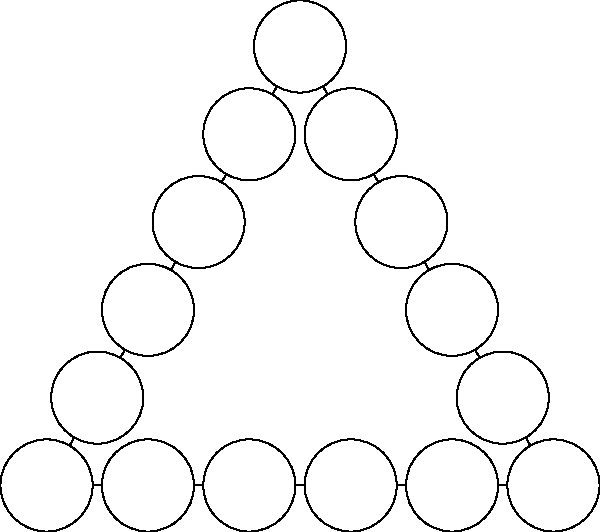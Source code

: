 size(300,300);

int N = 6;
real radius = 1.0 / N;
real dist = 0.2/N;


for(int idx = 0; idx < N; ++idx) {
    pair pos = (idx * (2*radius + dist), 0 );
    draw(circle(pos, radius));
    if(idx < N-1)
        draw(pos + (radius, 0) -- pos + (radius + dist, 0));
}


for(int idx = 0; idx < N; ++idx) {
    pair rot = (sin(radians(30)) ,cos(radians(30)) );
    pair pos = rot * (idx * (2*radius + dist), 0 );
    if(idx > 0)
        draw(circle(pos, radius));
    if(idx < N-1)
        draw((pos + rot*(radius, 0)) -- (pos + rot* (radius + dist, 0)));
}


for(int idx = 0; idx < N; ++idx) {
    pair rot = (sin(radians(-30)) ,cos(radians(-30)) );
    pair pos = (sin(radians(30)) ,cos(radians(30)) )
        * ((N-1) * (2*radius + dist), 0 )
        - rot * (idx * (2*radius + dist), 0 );
    if(idx > 0)
        draw(circle(pos, radius));
    if(idx > 0)
        draw((pos + rot*(radius, 0)) -- (pos + rot* (radius + dist, 0)));

}

